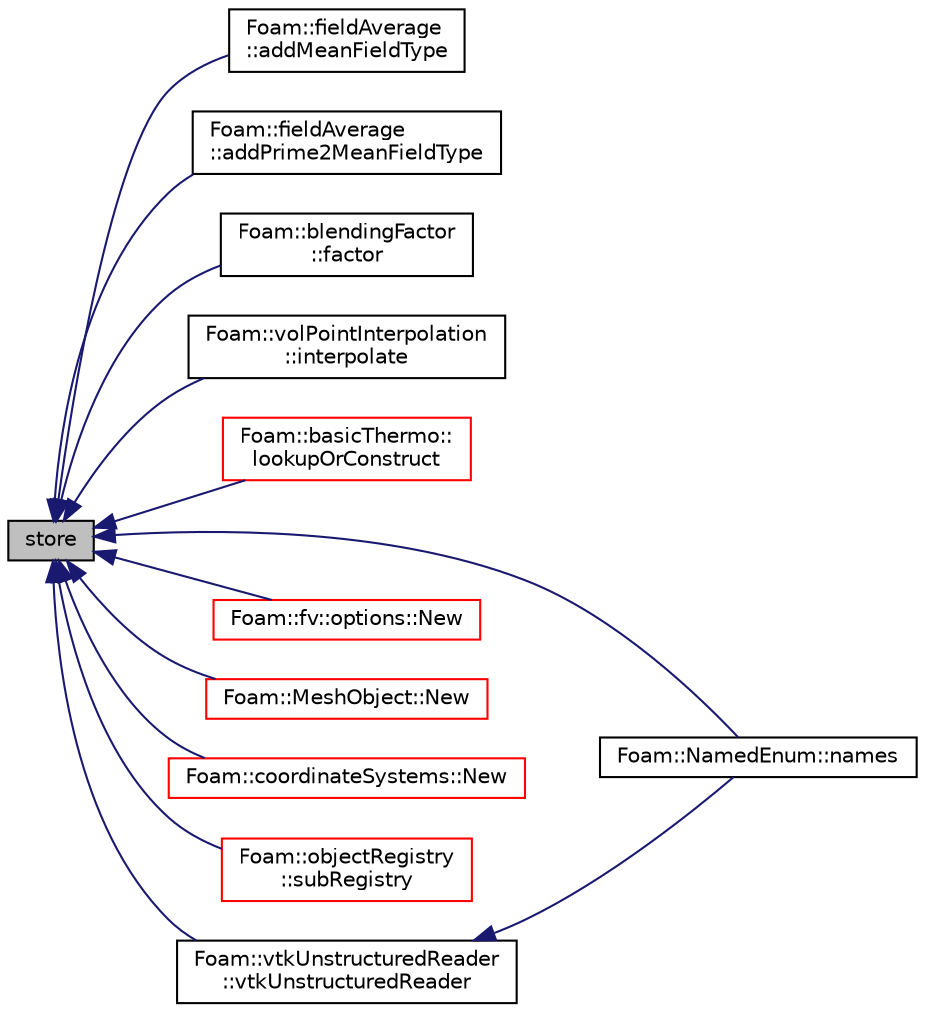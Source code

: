 digraph "store"
{
  bgcolor="transparent";
  edge [fontname="Helvetica",fontsize="10",labelfontname="Helvetica",labelfontsize="10"];
  node [fontname="Helvetica",fontsize="10",shape=record];
  rankdir="LR";
  Node1 [label="store",height=0.2,width=0.4,color="black", fillcolor="grey75", style="filled", fontcolor="black"];
  Node1 -> Node2 [dir="back",color="midnightblue",fontsize="10",style="solid",fontname="Helvetica"];
  Node2 [label="Foam::fieldAverage\l::addMeanFieldType",height=0.2,width=0.4,color="black",URL="$a00758.html#a7db677ab6b4a94ae86c52cd30842e67e",tooltip="Add mean average field to database. "];
  Node1 -> Node3 [dir="back",color="midnightblue",fontsize="10",style="solid",fontname="Helvetica"];
  Node3 [label="Foam::fieldAverage\l::addPrime2MeanFieldType",height=0.2,width=0.4,color="black",URL="$a00758.html#a8c94249fbeb052e0e633dadea6ced190",tooltip="Add prime-squared average field to database. "];
  Node1 -> Node4 [dir="back",color="midnightblue",fontsize="10",style="solid",fontname="Helvetica"];
  Node4 [label="Foam::blendingFactor\l::factor",height=0.2,width=0.4,color="black",URL="$a00140.html#a7efa0a50911fc0d9fa25db037eb1c89f"];
  Node1 -> Node5 [dir="back",color="midnightblue",fontsize="10",style="solid",fontname="Helvetica"];
  Node5 [label="Foam::volPointInterpolation\l::interpolate",height=0.2,width=0.4,color="black",URL="$a02824.html#a386f316ec9e7c9a20a174721873e7c87"];
  Node1 -> Node6 [dir="back",color="midnightblue",fontsize="10",style="solid",fontname="Helvetica"];
  Node6 [label="Foam::basicThermo::\llookupOrConstruct",height=0.2,width=0.4,color="red",URL="$a00122.html#ae466959e9b8cac2e7a31fa56dcb06055"];
  Node1 -> Node7 [dir="back",color="midnightblue",fontsize="10",style="solid",fontname="Helvetica"];
  Node7 [label="Foam::NamedEnum::names",height=0.2,width=0.4,color="black",URL="$a01572.html#a7350da3a0edd92cd11e6c479c9967dc8"];
  Node1 -> Node8 [dir="back",color="midnightblue",fontsize="10",style="solid",fontname="Helvetica"];
  Node8 [label="Foam::fv::options::New",height=0.2,width=0.4,color="red",URL="$a01723.html#a616ee355e53d26b92cf6a39d39f5c594",tooltip="Construct fvOptions and register to datbase if not present. "];
  Node1 -> Node9 [dir="back",color="midnightblue",fontsize="10",style="solid",fontname="Helvetica"];
  Node9 [label="Foam::MeshObject::New",height=0.2,width=0.4,color="red",URL="$a01470.html#ab61cc2091ec1fd7e08e8948e84235a05"];
  Node1 -> Node10 [dir="back",color="midnightblue",fontsize="10",style="solid",fontname="Helvetica"];
  Node10 [label="Foam::coordinateSystems::New",height=0.2,width=0.4,color="red",URL="$a00407.html#ad15330a0c324ff335e8fd9692a1cd44a",tooltip="Return previously registered or read construct from \"constant\". "];
  Node1 -> Node11 [dir="back",color="midnightblue",fontsize="10",style="solid",fontname="Helvetica"];
  Node11 [label="Foam::objectRegistry\l::subRegistry",height=0.2,width=0.4,color="red",URL="$a01695.html#ac106c8b9321f55c659dc32e6144520ad",tooltip="Lookup and return a const sub-objectRegistry. Optionally create. "];
  Node1 -> Node12 [dir="back",color="midnightblue",fontsize="10",style="solid",fontname="Helvetica"];
  Node12 [label="Foam::vtkUnstructuredReader\l::vtkUnstructuredReader",height=0.2,width=0.4,color="black",URL="$a02838.html#a46b4c08a407cacfb19ee3ca393efb807",tooltip="Construct from Istream, read all. "];
  Node12 -> Node7 [dir="back",color="midnightblue",fontsize="10",style="solid",fontname="Helvetica"];
}

